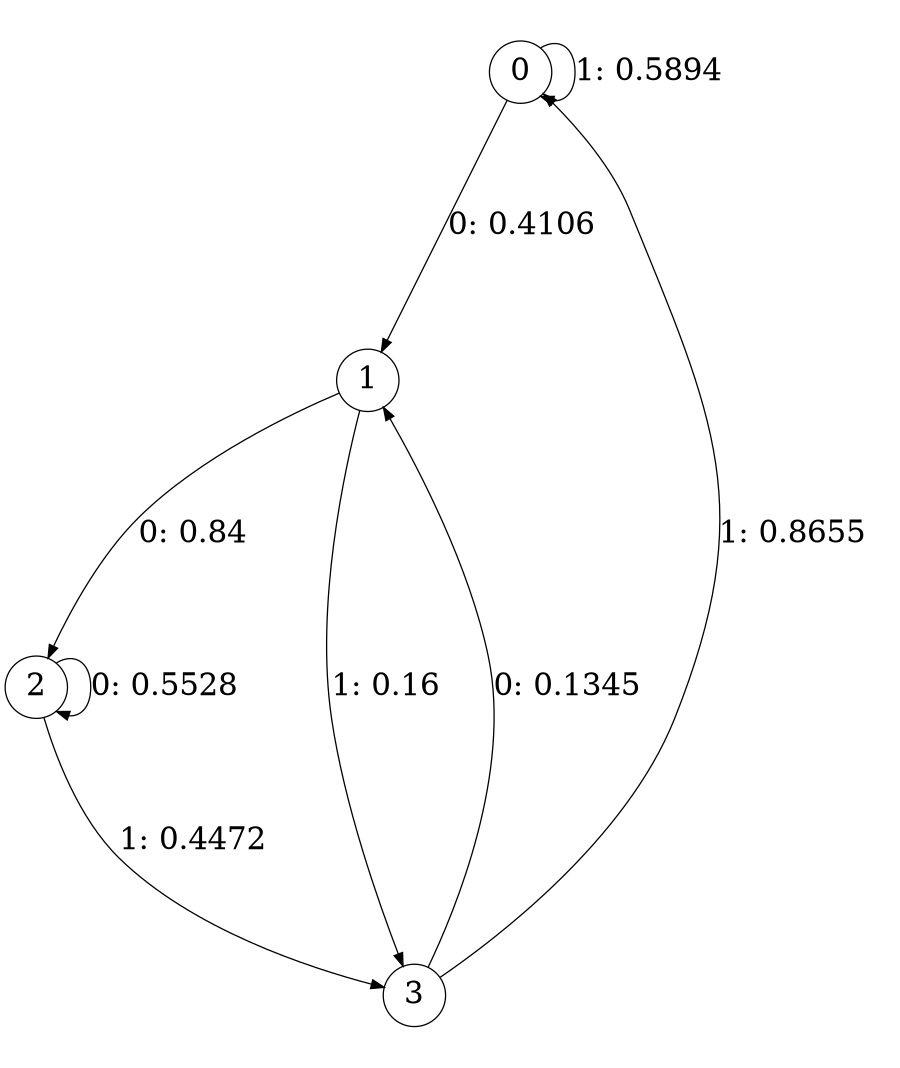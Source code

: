 digraph "ch23randomL2" {
size = "6,8.5";
ratio = "fill";
node [shape = circle];
node [fontsize = 24];
edge [fontsize = 24];
0 -> 1 [label = "0: 0.4106   "];
0 -> 0 [label = "1: 0.5894   "];
1 -> 2 [label = "0: 0.84     "];
1 -> 3 [label = "1: 0.16     "];
2 -> 2 [label = "0: 0.5528   "];
2 -> 3 [label = "1: 0.4472   "];
3 -> 1 [label = "0: 0.1345   "];
3 -> 0 [label = "1: 0.8655   "];
}